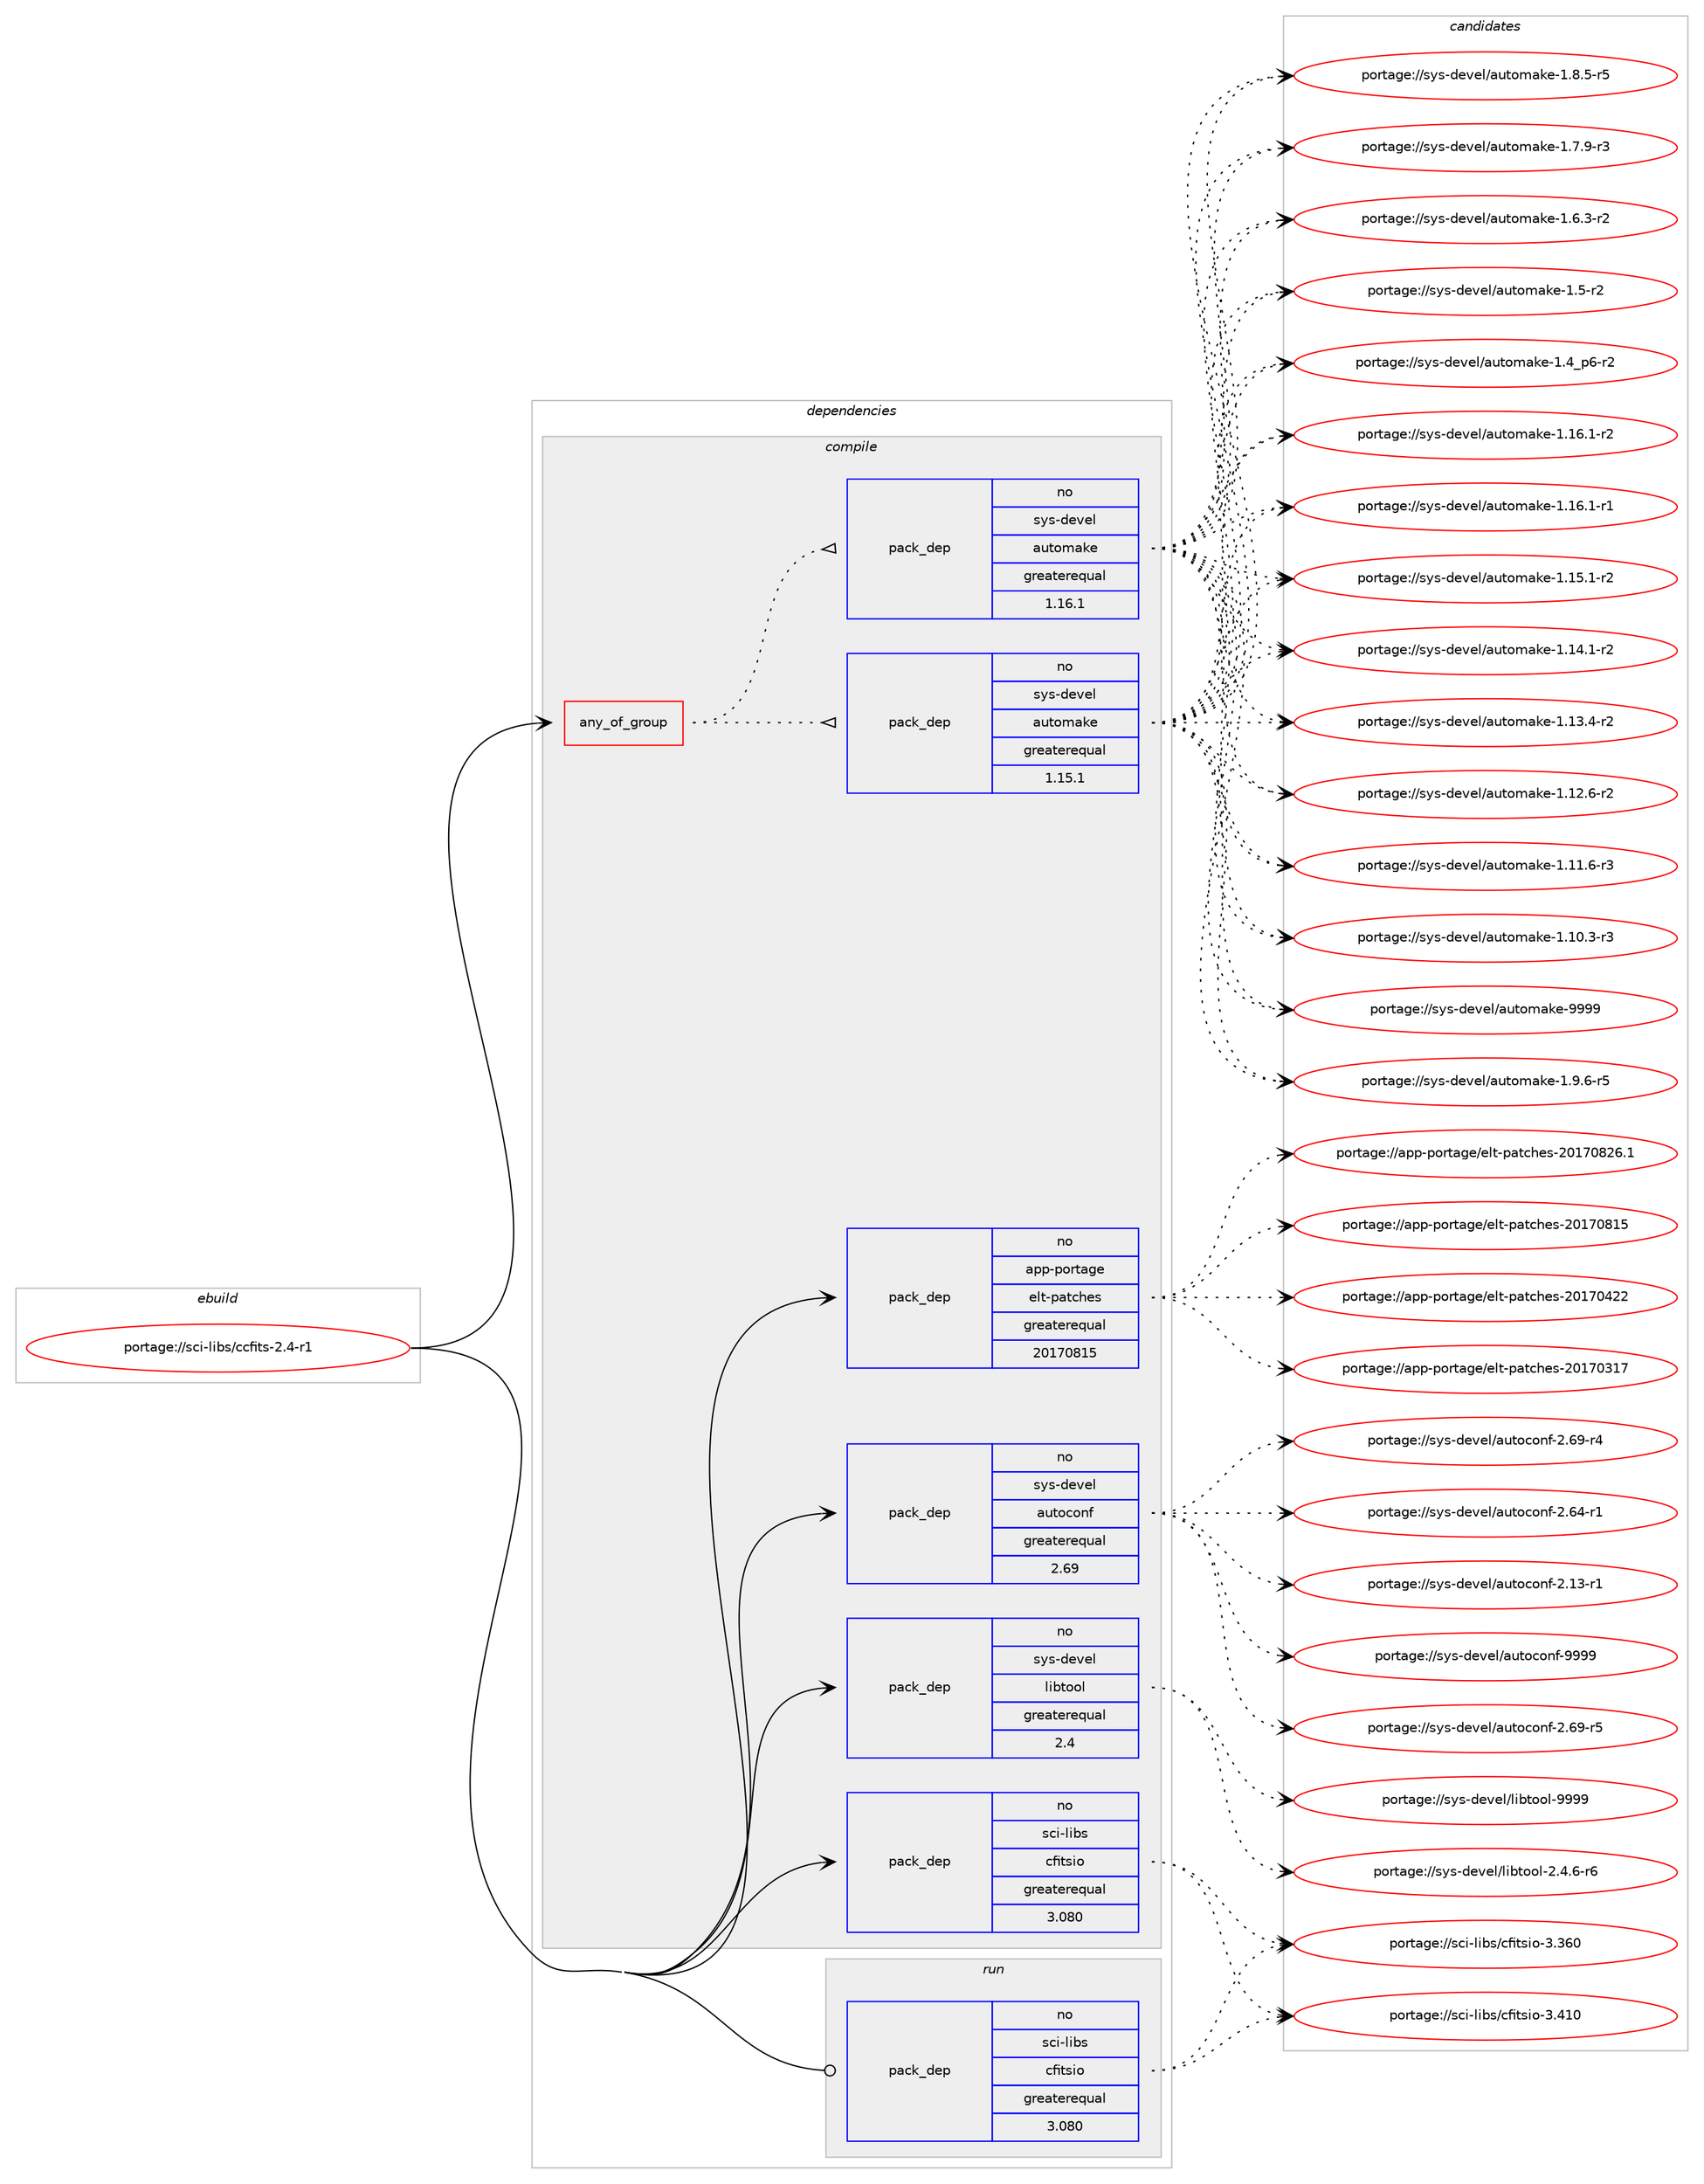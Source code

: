 digraph prolog {

# *************
# Graph options
# *************

newrank=true;
concentrate=true;
compound=true;
graph [rankdir=LR,fontname=Helvetica,fontsize=10,ranksep=1.5];#, ranksep=2.5, nodesep=0.2];
edge  [arrowhead=vee];
node  [fontname=Helvetica,fontsize=10];

# **********
# The ebuild
# **********

subgraph cluster_leftcol {
color=gray;
rank=same;
label=<<i>ebuild</i>>;
id [label="portage://sci-libs/ccfits-2.4-r1", color=red, width=4, href="../sci-libs/ccfits-2.4-r1.svg"];
}

# ****************
# The dependencies
# ****************

subgraph cluster_midcol {
color=gray;
label=<<i>dependencies</i>>;
subgraph cluster_compile {
fillcolor="#eeeeee";
style=filled;
label=<<i>compile</i>>;
subgraph any1470 {
dependency90551 [label=<<TABLE BORDER="0" CELLBORDER="1" CELLSPACING="0" CELLPADDING="4"><TR><TD CELLPADDING="10">any_of_group</TD></TR></TABLE>>, shape=none, color=red];subgraph pack70576 {
dependency90552 [label=<<TABLE BORDER="0" CELLBORDER="1" CELLSPACING="0" CELLPADDING="4" WIDTH="220"><TR><TD ROWSPAN="6" CELLPADDING="30">pack_dep</TD></TR><TR><TD WIDTH="110">no</TD></TR><TR><TD>sys-devel</TD></TR><TR><TD>automake</TD></TR><TR><TD>greaterequal</TD></TR><TR><TD>1.16.1</TD></TR></TABLE>>, shape=none, color=blue];
}
dependency90551:e -> dependency90552:w [weight=20,style="dotted",arrowhead="oinv"];
subgraph pack70577 {
dependency90553 [label=<<TABLE BORDER="0" CELLBORDER="1" CELLSPACING="0" CELLPADDING="4" WIDTH="220"><TR><TD ROWSPAN="6" CELLPADDING="30">pack_dep</TD></TR><TR><TD WIDTH="110">no</TD></TR><TR><TD>sys-devel</TD></TR><TR><TD>automake</TD></TR><TR><TD>greaterequal</TD></TR><TR><TD>1.15.1</TD></TR></TABLE>>, shape=none, color=blue];
}
dependency90551:e -> dependency90553:w [weight=20,style="dotted",arrowhead="oinv"];
}
id:e -> dependency90551:w [weight=20,style="solid",arrowhead="vee"];
subgraph pack70578 {
dependency90554 [label=<<TABLE BORDER="0" CELLBORDER="1" CELLSPACING="0" CELLPADDING="4" WIDTH="220"><TR><TD ROWSPAN="6" CELLPADDING="30">pack_dep</TD></TR><TR><TD WIDTH="110">no</TD></TR><TR><TD>app-portage</TD></TR><TR><TD>elt-patches</TD></TR><TR><TD>greaterequal</TD></TR><TR><TD>20170815</TD></TR></TABLE>>, shape=none, color=blue];
}
id:e -> dependency90554:w [weight=20,style="solid",arrowhead="vee"];
subgraph pack70579 {
dependency90555 [label=<<TABLE BORDER="0" CELLBORDER="1" CELLSPACING="0" CELLPADDING="4" WIDTH="220"><TR><TD ROWSPAN="6" CELLPADDING="30">pack_dep</TD></TR><TR><TD WIDTH="110">no</TD></TR><TR><TD>sci-libs</TD></TR><TR><TD>cfitsio</TD></TR><TR><TD>greaterequal</TD></TR><TR><TD>3.080</TD></TR></TABLE>>, shape=none, color=blue];
}
id:e -> dependency90555:w [weight=20,style="solid",arrowhead="vee"];
subgraph pack70580 {
dependency90556 [label=<<TABLE BORDER="0" CELLBORDER="1" CELLSPACING="0" CELLPADDING="4" WIDTH="220"><TR><TD ROWSPAN="6" CELLPADDING="30">pack_dep</TD></TR><TR><TD WIDTH="110">no</TD></TR><TR><TD>sys-devel</TD></TR><TR><TD>autoconf</TD></TR><TR><TD>greaterequal</TD></TR><TR><TD>2.69</TD></TR></TABLE>>, shape=none, color=blue];
}
id:e -> dependency90556:w [weight=20,style="solid",arrowhead="vee"];
subgraph pack70581 {
dependency90557 [label=<<TABLE BORDER="0" CELLBORDER="1" CELLSPACING="0" CELLPADDING="4" WIDTH="220"><TR><TD ROWSPAN="6" CELLPADDING="30">pack_dep</TD></TR><TR><TD WIDTH="110">no</TD></TR><TR><TD>sys-devel</TD></TR><TR><TD>libtool</TD></TR><TR><TD>greaterequal</TD></TR><TR><TD>2.4</TD></TR></TABLE>>, shape=none, color=blue];
}
id:e -> dependency90557:w [weight=20,style="solid",arrowhead="vee"];
}
subgraph cluster_compileandrun {
fillcolor="#eeeeee";
style=filled;
label=<<i>compile and run</i>>;
}
subgraph cluster_run {
fillcolor="#eeeeee";
style=filled;
label=<<i>run</i>>;
subgraph pack70582 {
dependency90558 [label=<<TABLE BORDER="0" CELLBORDER="1" CELLSPACING="0" CELLPADDING="4" WIDTH="220"><TR><TD ROWSPAN="6" CELLPADDING="30">pack_dep</TD></TR><TR><TD WIDTH="110">no</TD></TR><TR><TD>sci-libs</TD></TR><TR><TD>cfitsio</TD></TR><TR><TD>greaterequal</TD></TR><TR><TD>3.080</TD></TR></TABLE>>, shape=none, color=blue];
}
id:e -> dependency90558:w [weight=20,style="solid",arrowhead="odot"];
}
}

# **************
# The candidates
# **************

subgraph cluster_choices {
rank=same;
color=gray;
label=<<i>candidates</i>>;

subgraph choice70576 {
color=black;
nodesep=1;
choice115121115451001011181011084797117116111109971071014557575757 [label="portage://sys-devel/automake-9999", color=red, width=4,href="../sys-devel/automake-9999.svg"];
choice115121115451001011181011084797117116111109971071014549465746544511453 [label="portage://sys-devel/automake-1.9.6-r5", color=red, width=4,href="../sys-devel/automake-1.9.6-r5.svg"];
choice115121115451001011181011084797117116111109971071014549465646534511453 [label="portage://sys-devel/automake-1.8.5-r5", color=red, width=4,href="../sys-devel/automake-1.8.5-r5.svg"];
choice115121115451001011181011084797117116111109971071014549465546574511451 [label="portage://sys-devel/automake-1.7.9-r3", color=red, width=4,href="../sys-devel/automake-1.7.9-r3.svg"];
choice115121115451001011181011084797117116111109971071014549465446514511450 [label="portage://sys-devel/automake-1.6.3-r2", color=red, width=4,href="../sys-devel/automake-1.6.3-r2.svg"];
choice11512111545100101118101108479711711611110997107101454946534511450 [label="portage://sys-devel/automake-1.5-r2", color=red, width=4,href="../sys-devel/automake-1.5-r2.svg"];
choice115121115451001011181011084797117116111109971071014549465295112544511450 [label="portage://sys-devel/automake-1.4_p6-r2", color=red, width=4,href="../sys-devel/automake-1.4_p6-r2.svg"];
choice11512111545100101118101108479711711611110997107101454946495446494511450 [label="portage://sys-devel/automake-1.16.1-r2", color=red, width=4,href="../sys-devel/automake-1.16.1-r2.svg"];
choice11512111545100101118101108479711711611110997107101454946495446494511449 [label="portage://sys-devel/automake-1.16.1-r1", color=red, width=4,href="../sys-devel/automake-1.16.1-r1.svg"];
choice11512111545100101118101108479711711611110997107101454946495346494511450 [label="portage://sys-devel/automake-1.15.1-r2", color=red, width=4,href="../sys-devel/automake-1.15.1-r2.svg"];
choice11512111545100101118101108479711711611110997107101454946495246494511450 [label="portage://sys-devel/automake-1.14.1-r2", color=red, width=4,href="../sys-devel/automake-1.14.1-r2.svg"];
choice11512111545100101118101108479711711611110997107101454946495146524511450 [label="portage://sys-devel/automake-1.13.4-r2", color=red, width=4,href="../sys-devel/automake-1.13.4-r2.svg"];
choice11512111545100101118101108479711711611110997107101454946495046544511450 [label="portage://sys-devel/automake-1.12.6-r2", color=red, width=4,href="../sys-devel/automake-1.12.6-r2.svg"];
choice11512111545100101118101108479711711611110997107101454946494946544511451 [label="portage://sys-devel/automake-1.11.6-r3", color=red, width=4,href="../sys-devel/automake-1.11.6-r3.svg"];
choice11512111545100101118101108479711711611110997107101454946494846514511451 [label="portage://sys-devel/automake-1.10.3-r3", color=red, width=4,href="../sys-devel/automake-1.10.3-r3.svg"];
dependency90552:e -> choice115121115451001011181011084797117116111109971071014557575757:w [style=dotted,weight="100"];
dependency90552:e -> choice115121115451001011181011084797117116111109971071014549465746544511453:w [style=dotted,weight="100"];
dependency90552:e -> choice115121115451001011181011084797117116111109971071014549465646534511453:w [style=dotted,weight="100"];
dependency90552:e -> choice115121115451001011181011084797117116111109971071014549465546574511451:w [style=dotted,weight="100"];
dependency90552:e -> choice115121115451001011181011084797117116111109971071014549465446514511450:w [style=dotted,weight="100"];
dependency90552:e -> choice11512111545100101118101108479711711611110997107101454946534511450:w [style=dotted,weight="100"];
dependency90552:e -> choice115121115451001011181011084797117116111109971071014549465295112544511450:w [style=dotted,weight="100"];
dependency90552:e -> choice11512111545100101118101108479711711611110997107101454946495446494511450:w [style=dotted,weight="100"];
dependency90552:e -> choice11512111545100101118101108479711711611110997107101454946495446494511449:w [style=dotted,weight="100"];
dependency90552:e -> choice11512111545100101118101108479711711611110997107101454946495346494511450:w [style=dotted,weight="100"];
dependency90552:e -> choice11512111545100101118101108479711711611110997107101454946495246494511450:w [style=dotted,weight="100"];
dependency90552:e -> choice11512111545100101118101108479711711611110997107101454946495146524511450:w [style=dotted,weight="100"];
dependency90552:e -> choice11512111545100101118101108479711711611110997107101454946495046544511450:w [style=dotted,weight="100"];
dependency90552:e -> choice11512111545100101118101108479711711611110997107101454946494946544511451:w [style=dotted,weight="100"];
dependency90552:e -> choice11512111545100101118101108479711711611110997107101454946494846514511451:w [style=dotted,weight="100"];
}
subgraph choice70577 {
color=black;
nodesep=1;
choice115121115451001011181011084797117116111109971071014557575757 [label="portage://sys-devel/automake-9999", color=red, width=4,href="../sys-devel/automake-9999.svg"];
choice115121115451001011181011084797117116111109971071014549465746544511453 [label="portage://sys-devel/automake-1.9.6-r5", color=red, width=4,href="../sys-devel/automake-1.9.6-r5.svg"];
choice115121115451001011181011084797117116111109971071014549465646534511453 [label="portage://sys-devel/automake-1.8.5-r5", color=red, width=4,href="../sys-devel/automake-1.8.5-r5.svg"];
choice115121115451001011181011084797117116111109971071014549465546574511451 [label="portage://sys-devel/automake-1.7.9-r3", color=red, width=4,href="../sys-devel/automake-1.7.9-r3.svg"];
choice115121115451001011181011084797117116111109971071014549465446514511450 [label="portage://sys-devel/automake-1.6.3-r2", color=red, width=4,href="../sys-devel/automake-1.6.3-r2.svg"];
choice11512111545100101118101108479711711611110997107101454946534511450 [label="portage://sys-devel/automake-1.5-r2", color=red, width=4,href="../sys-devel/automake-1.5-r2.svg"];
choice115121115451001011181011084797117116111109971071014549465295112544511450 [label="portage://sys-devel/automake-1.4_p6-r2", color=red, width=4,href="../sys-devel/automake-1.4_p6-r2.svg"];
choice11512111545100101118101108479711711611110997107101454946495446494511450 [label="portage://sys-devel/automake-1.16.1-r2", color=red, width=4,href="../sys-devel/automake-1.16.1-r2.svg"];
choice11512111545100101118101108479711711611110997107101454946495446494511449 [label="portage://sys-devel/automake-1.16.1-r1", color=red, width=4,href="../sys-devel/automake-1.16.1-r1.svg"];
choice11512111545100101118101108479711711611110997107101454946495346494511450 [label="portage://sys-devel/automake-1.15.1-r2", color=red, width=4,href="../sys-devel/automake-1.15.1-r2.svg"];
choice11512111545100101118101108479711711611110997107101454946495246494511450 [label="portage://sys-devel/automake-1.14.1-r2", color=red, width=4,href="../sys-devel/automake-1.14.1-r2.svg"];
choice11512111545100101118101108479711711611110997107101454946495146524511450 [label="portage://sys-devel/automake-1.13.4-r2", color=red, width=4,href="../sys-devel/automake-1.13.4-r2.svg"];
choice11512111545100101118101108479711711611110997107101454946495046544511450 [label="portage://sys-devel/automake-1.12.6-r2", color=red, width=4,href="../sys-devel/automake-1.12.6-r2.svg"];
choice11512111545100101118101108479711711611110997107101454946494946544511451 [label="portage://sys-devel/automake-1.11.6-r3", color=red, width=4,href="../sys-devel/automake-1.11.6-r3.svg"];
choice11512111545100101118101108479711711611110997107101454946494846514511451 [label="portage://sys-devel/automake-1.10.3-r3", color=red, width=4,href="../sys-devel/automake-1.10.3-r3.svg"];
dependency90553:e -> choice115121115451001011181011084797117116111109971071014557575757:w [style=dotted,weight="100"];
dependency90553:e -> choice115121115451001011181011084797117116111109971071014549465746544511453:w [style=dotted,weight="100"];
dependency90553:e -> choice115121115451001011181011084797117116111109971071014549465646534511453:w [style=dotted,weight="100"];
dependency90553:e -> choice115121115451001011181011084797117116111109971071014549465546574511451:w [style=dotted,weight="100"];
dependency90553:e -> choice115121115451001011181011084797117116111109971071014549465446514511450:w [style=dotted,weight="100"];
dependency90553:e -> choice11512111545100101118101108479711711611110997107101454946534511450:w [style=dotted,weight="100"];
dependency90553:e -> choice115121115451001011181011084797117116111109971071014549465295112544511450:w [style=dotted,weight="100"];
dependency90553:e -> choice11512111545100101118101108479711711611110997107101454946495446494511450:w [style=dotted,weight="100"];
dependency90553:e -> choice11512111545100101118101108479711711611110997107101454946495446494511449:w [style=dotted,weight="100"];
dependency90553:e -> choice11512111545100101118101108479711711611110997107101454946495346494511450:w [style=dotted,weight="100"];
dependency90553:e -> choice11512111545100101118101108479711711611110997107101454946495246494511450:w [style=dotted,weight="100"];
dependency90553:e -> choice11512111545100101118101108479711711611110997107101454946495146524511450:w [style=dotted,weight="100"];
dependency90553:e -> choice11512111545100101118101108479711711611110997107101454946495046544511450:w [style=dotted,weight="100"];
dependency90553:e -> choice11512111545100101118101108479711711611110997107101454946494946544511451:w [style=dotted,weight="100"];
dependency90553:e -> choice11512111545100101118101108479711711611110997107101454946494846514511451:w [style=dotted,weight="100"];
}
subgraph choice70578 {
color=black;
nodesep=1;
choice971121124511211111411697103101471011081164511297116991041011154550484955485650544649 [label="portage://app-portage/elt-patches-20170826.1", color=red, width=4,href="../app-portage/elt-patches-20170826.1.svg"];
choice97112112451121111141169710310147101108116451129711699104101115455048495548564953 [label="portage://app-portage/elt-patches-20170815", color=red, width=4,href="../app-portage/elt-patches-20170815.svg"];
choice97112112451121111141169710310147101108116451129711699104101115455048495548525050 [label="portage://app-portage/elt-patches-20170422", color=red, width=4,href="../app-portage/elt-patches-20170422.svg"];
choice97112112451121111141169710310147101108116451129711699104101115455048495548514955 [label="portage://app-portage/elt-patches-20170317", color=red, width=4,href="../app-portage/elt-patches-20170317.svg"];
dependency90554:e -> choice971121124511211111411697103101471011081164511297116991041011154550484955485650544649:w [style=dotted,weight="100"];
dependency90554:e -> choice97112112451121111141169710310147101108116451129711699104101115455048495548564953:w [style=dotted,weight="100"];
dependency90554:e -> choice97112112451121111141169710310147101108116451129711699104101115455048495548525050:w [style=dotted,weight="100"];
dependency90554:e -> choice97112112451121111141169710310147101108116451129711699104101115455048495548514955:w [style=dotted,weight="100"];
}
subgraph choice70579 {
color=black;
nodesep=1;
choice1159910545108105981154799102105116115105111455146524948 [label="portage://sci-libs/cfitsio-3.410", color=red, width=4,href="../sci-libs/cfitsio-3.410.svg"];
choice1159910545108105981154799102105116115105111455146515448 [label="portage://sci-libs/cfitsio-3.360", color=red, width=4,href="../sci-libs/cfitsio-3.360.svg"];
dependency90555:e -> choice1159910545108105981154799102105116115105111455146524948:w [style=dotted,weight="100"];
dependency90555:e -> choice1159910545108105981154799102105116115105111455146515448:w [style=dotted,weight="100"];
}
subgraph choice70580 {
color=black;
nodesep=1;
choice115121115451001011181011084797117116111991111101024557575757 [label="portage://sys-devel/autoconf-9999", color=red, width=4,href="../sys-devel/autoconf-9999.svg"];
choice1151211154510010111810110847971171161119911111010245504654574511453 [label="portage://sys-devel/autoconf-2.69-r5", color=red, width=4,href="../sys-devel/autoconf-2.69-r5.svg"];
choice1151211154510010111810110847971171161119911111010245504654574511452 [label="portage://sys-devel/autoconf-2.69-r4", color=red, width=4,href="../sys-devel/autoconf-2.69-r4.svg"];
choice1151211154510010111810110847971171161119911111010245504654524511449 [label="portage://sys-devel/autoconf-2.64-r1", color=red, width=4,href="../sys-devel/autoconf-2.64-r1.svg"];
choice1151211154510010111810110847971171161119911111010245504649514511449 [label="portage://sys-devel/autoconf-2.13-r1", color=red, width=4,href="../sys-devel/autoconf-2.13-r1.svg"];
dependency90556:e -> choice115121115451001011181011084797117116111991111101024557575757:w [style=dotted,weight="100"];
dependency90556:e -> choice1151211154510010111810110847971171161119911111010245504654574511453:w [style=dotted,weight="100"];
dependency90556:e -> choice1151211154510010111810110847971171161119911111010245504654574511452:w [style=dotted,weight="100"];
dependency90556:e -> choice1151211154510010111810110847971171161119911111010245504654524511449:w [style=dotted,weight="100"];
dependency90556:e -> choice1151211154510010111810110847971171161119911111010245504649514511449:w [style=dotted,weight="100"];
}
subgraph choice70581 {
color=black;
nodesep=1;
choice1151211154510010111810110847108105981161111111084557575757 [label="portage://sys-devel/libtool-9999", color=red, width=4,href="../sys-devel/libtool-9999.svg"];
choice1151211154510010111810110847108105981161111111084550465246544511454 [label="portage://sys-devel/libtool-2.4.6-r6", color=red, width=4,href="../sys-devel/libtool-2.4.6-r6.svg"];
dependency90557:e -> choice1151211154510010111810110847108105981161111111084557575757:w [style=dotted,weight="100"];
dependency90557:e -> choice1151211154510010111810110847108105981161111111084550465246544511454:w [style=dotted,weight="100"];
}
subgraph choice70582 {
color=black;
nodesep=1;
choice1159910545108105981154799102105116115105111455146524948 [label="portage://sci-libs/cfitsio-3.410", color=red, width=4,href="../sci-libs/cfitsio-3.410.svg"];
choice1159910545108105981154799102105116115105111455146515448 [label="portage://sci-libs/cfitsio-3.360", color=red, width=4,href="../sci-libs/cfitsio-3.360.svg"];
dependency90558:e -> choice1159910545108105981154799102105116115105111455146524948:w [style=dotted,weight="100"];
dependency90558:e -> choice1159910545108105981154799102105116115105111455146515448:w [style=dotted,weight="100"];
}
}

}
